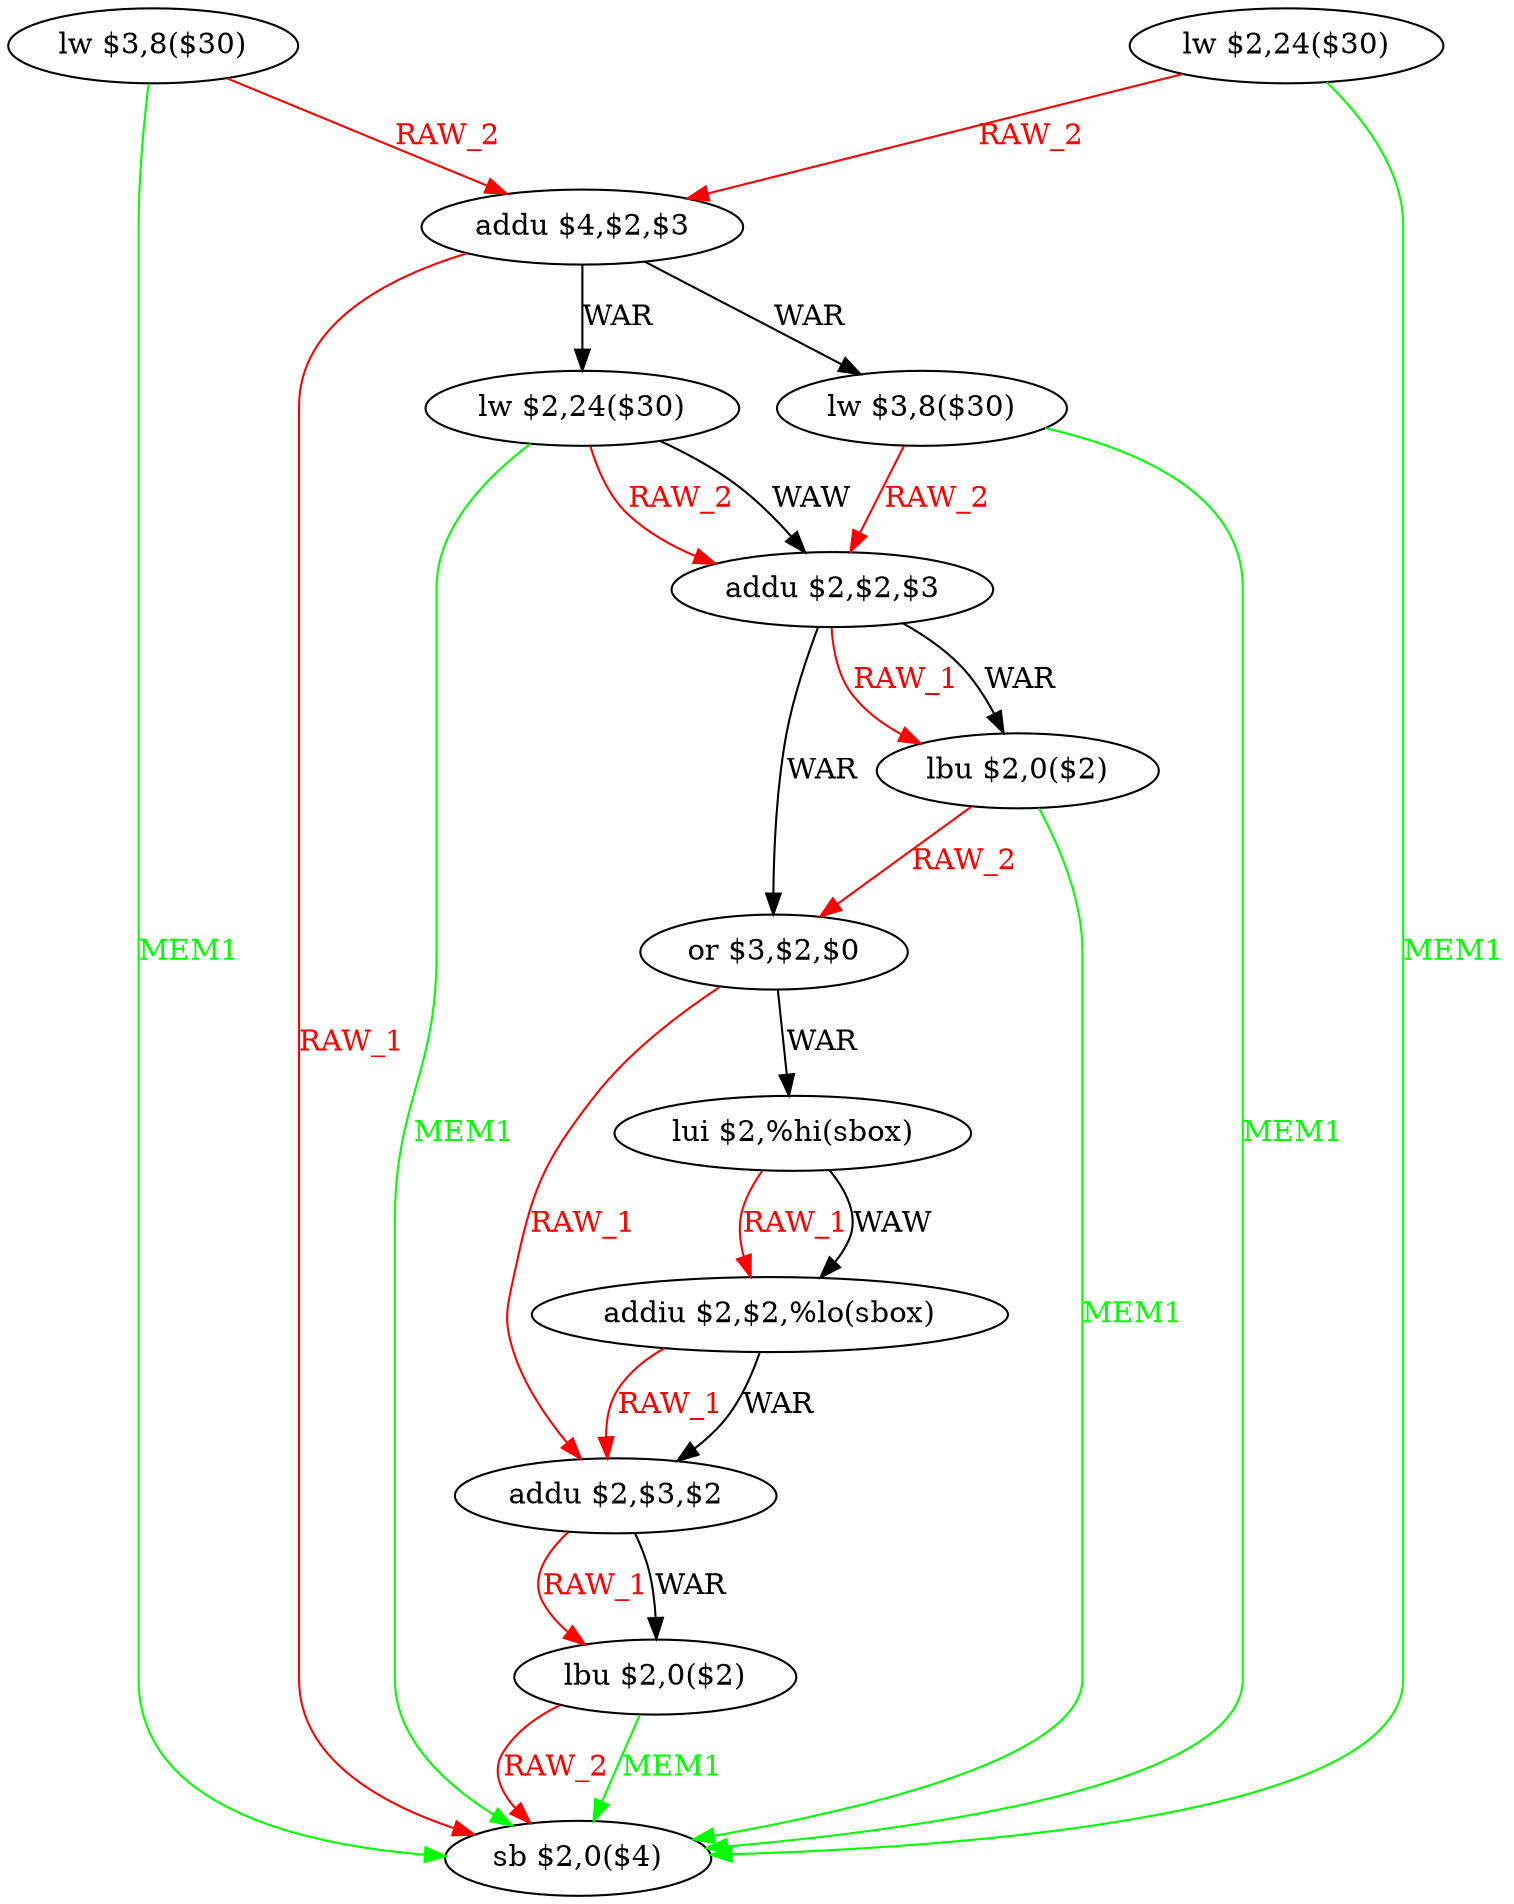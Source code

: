 digraph G1 {
node [shape = ellipse];
i0 [label = "lw $3,8($30)"] ;
i0 ->  i12 [color = green, fontcolor = green, label= "MEM1"];
i0 ->  i2 [color = red, fontcolor = red, label= "RAW_2"];
i12 [label = "sb $2,0($4)"] ;
i2 [label = "addu $4,$2,$3"] ;
i2 ->  i12 [color = red, fontcolor = red, label= "RAW_1"];
i2 ->  i4 [label= "WAR"];
i2 ->  i3 [label= "WAR"];
i4 [label = "lw $2,24($30)"] ;
i4 ->  i12 [color = green, fontcolor = green, label= "MEM1"];
i4 ->  i5 [color = red, fontcolor = red, label= "RAW_2"];
i4 ->  i5 [label= "WAW"];
i5 [label = "addu $2,$2,$3"] ;
i5 ->  i7 [label= "WAR"];
i5 ->  i6 [color = red, fontcolor = red, label= "RAW_1"];
i5 ->  i6 [label= "WAR"];
i7 [label = "or $3,$2,$0"] ;
i7 ->  i10 [color = red, fontcolor = red, label= "RAW_1"];
i7 ->  i8 [label= "WAR"];
i10 [label = "addu $2,$3,$2"] ;
i10 ->  i11 [color = red, fontcolor = red, label= "RAW_1"];
i10 ->  i11 [label= "WAR"];
i11 [label = "lbu $2,0($2)"] ;
i11 ->  i12 [color = red, fontcolor = red, label= "RAW_2"];
i11 ->  i12 [color = green, fontcolor = green, label= "MEM1"];
i8 [label = "lui $2,%hi(sbox)"] ;
i8 ->  i9 [color = red, fontcolor = red, label= "RAW_1"];
i8 ->  i9 [label= "WAW"];
i9 [label = "addiu $2,$2,%lo(sbox)"] ;
i9 ->  i10 [color = red, fontcolor = red, label= "RAW_1"];
i9 ->  i10 [label= "WAR"];
i6 [label = "lbu $2,0($2)"] ;
i6 ->  i12 [color = green, fontcolor = green, label= "MEM1"];
i6 ->  i7 [color = red, fontcolor = red, label= "RAW_2"];
i3 [label = "lw $3,8($30)"] ;
i3 ->  i12 [color = green, fontcolor = green, label= "MEM1"];
i3 ->  i5 [color = red, fontcolor = red, label= "RAW_2"];
i1 [label = "lw $2,24($30)"] ;
i1 ->  i12 [color = green, fontcolor = green, label= "MEM1"];
i1 ->  i2 [color = red, fontcolor = red, label= "RAW_2"];
}
